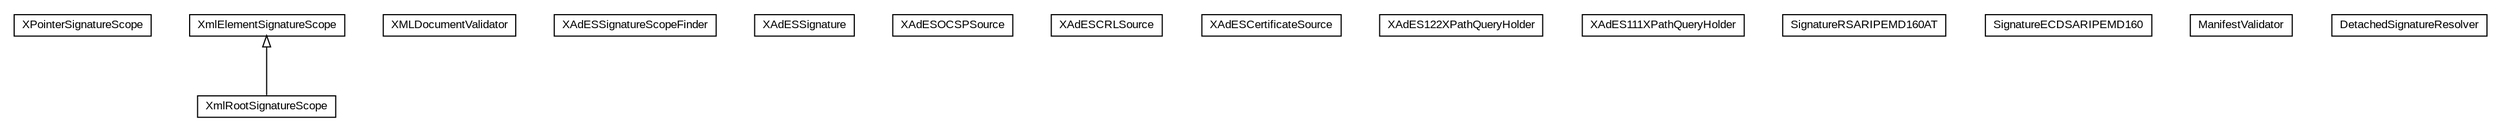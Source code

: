 #!/usr/local/bin/dot
#
# Class diagram 
# Generated by UMLGraph version R5_6-24-gf6e263 (http://www.umlgraph.org/)
#

digraph G {
	edge [fontname="arial",fontsize=10,labelfontname="arial",labelfontsize=10];
	node [fontname="arial",fontsize=10,shape=plaintext];
	nodesep=0.25;
	ranksep=0.5;
	// eu.europa.esig.dss.xades.validation.XPointerSignatureScope
	c80114 [label=<<table title="eu.europa.esig.dss.xades.validation.XPointerSignatureScope" border="0" cellborder="1" cellspacing="0" cellpadding="2" port="p" href="./XPointerSignatureScope.html">
		<tr><td><table border="0" cellspacing="0" cellpadding="1">
<tr><td align="center" balign="center"> XPointerSignatureScope </td></tr>
		</table></td></tr>
		</table>>, URL="./XPointerSignatureScope.html", fontname="arial", fontcolor="black", fontsize=10.0];
	// eu.europa.esig.dss.xades.validation.XmlRootSignatureScope
	c80115 [label=<<table title="eu.europa.esig.dss.xades.validation.XmlRootSignatureScope" border="0" cellborder="1" cellspacing="0" cellpadding="2" port="p" href="./XmlRootSignatureScope.html">
		<tr><td><table border="0" cellspacing="0" cellpadding="1">
<tr><td align="center" balign="center"> XmlRootSignatureScope </td></tr>
		</table></td></tr>
		</table>>, URL="./XmlRootSignatureScope.html", fontname="arial", fontcolor="black", fontsize=10.0];
	// eu.europa.esig.dss.xades.validation.XmlElementSignatureScope
	c80116 [label=<<table title="eu.europa.esig.dss.xades.validation.XmlElementSignatureScope" border="0" cellborder="1" cellspacing="0" cellpadding="2" port="p" href="./XmlElementSignatureScope.html">
		<tr><td><table border="0" cellspacing="0" cellpadding="1">
<tr><td align="center" balign="center"> XmlElementSignatureScope </td></tr>
		</table></td></tr>
		</table>>, URL="./XmlElementSignatureScope.html", fontname="arial", fontcolor="black", fontsize=10.0];
	// eu.europa.esig.dss.xades.validation.XMLDocumentValidator
	c80117 [label=<<table title="eu.europa.esig.dss.xades.validation.XMLDocumentValidator" border="0" cellborder="1" cellspacing="0" cellpadding="2" port="p" href="./XMLDocumentValidator.html">
		<tr><td><table border="0" cellspacing="0" cellpadding="1">
<tr><td align="center" balign="center"> XMLDocumentValidator </td></tr>
		</table></td></tr>
		</table>>, URL="./XMLDocumentValidator.html", fontname="arial", fontcolor="black", fontsize=10.0];
	// eu.europa.esig.dss.xades.validation.XAdESSignatureScopeFinder
	c80118 [label=<<table title="eu.europa.esig.dss.xades.validation.XAdESSignatureScopeFinder" border="0" cellborder="1" cellspacing="0" cellpadding="2" port="p" href="./XAdESSignatureScopeFinder.html">
		<tr><td><table border="0" cellspacing="0" cellpadding="1">
<tr><td align="center" balign="center"> XAdESSignatureScopeFinder </td></tr>
		</table></td></tr>
		</table>>, URL="./XAdESSignatureScopeFinder.html", fontname="arial", fontcolor="black", fontsize=10.0];
	// eu.europa.esig.dss.xades.validation.XAdESSignature
	c80119 [label=<<table title="eu.europa.esig.dss.xades.validation.XAdESSignature" border="0" cellborder="1" cellspacing="0" cellpadding="2" port="p" href="./XAdESSignature.html">
		<tr><td><table border="0" cellspacing="0" cellpadding="1">
<tr><td align="center" balign="center"> XAdESSignature </td></tr>
		</table></td></tr>
		</table>>, URL="./XAdESSignature.html", fontname="arial", fontcolor="black", fontsize=10.0];
	// eu.europa.esig.dss.xades.validation.XAdESOCSPSource
	c80120 [label=<<table title="eu.europa.esig.dss.xades.validation.XAdESOCSPSource" border="0" cellborder="1" cellspacing="0" cellpadding="2" port="p" href="./XAdESOCSPSource.html">
		<tr><td><table border="0" cellspacing="0" cellpadding="1">
<tr><td align="center" balign="center"> XAdESOCSPSource </td></tr>
		</table></td></tr>
		</table>>, URL="./XAdESOCSPSource.html", fontname="arial", fontcolor="black", fontsize=10.0];
	// eu.europa.esig.dss.xades.validation.XAdESCRLSource
	c80121 [label=<<table title="eu.europa.esig.dss.xades.validation.XAdESCRLSource" border="0" cellborder="1" cellspacing="0" cellpadding="2" port="p" href="./XAdESCRLSource.html">
		<tr><td><table border="0" cellspacing="0" cellpadding="1">
<tr><td align="center" balign="center"> XAdESCRLSource </td></tr>
		</table></td></tr>
		</table>>, URL="./XAdESCRLSource.html", fontname="arial", fontcolor="black", fontsize=10.0];
	// eu.europa.esig.dss.xades.validation.XAdESCertificateSource
	c80122 [label=<<table title="eu.europa.esig.dss.xades.validation.XAdESCertificateSource" border="0" cellborder="1" cellspacing="0" cellpadding="2" port="p" href="./XAdESCertificateSource.html">
		<tr><td><table border="0" cellspacing="0" cellpadding="1">
<tr><td align="center" balign="center"> XAdESCertificateSource </td></tr>
		</table></td></tr>
		</table>>, URL="./XAdESCertificateSource.html", fontname="arial", fontcolor="black", fontsize=10.0];
	// eu.europa.esig.dss.xades.validation.XAdES122XPathQueryHolder
	c80123 [label=<<table title="eu.europa.esig.dss.xades.validation.XAdES122XPathQueryHolder" border="0" cellborder="1" cellspacing="0" cellpadding="2" port="p" href="./XAdES122XPathQueryHolder.html">
		<tr><td><table border="0" cellspacing="0" cellpadding="1">
<tr><td align="center" balign="center"> XAdES122XPathQueryHolder </td></tr>
		</table></td></tr>
		</table>>, URL="./XAdES122XPathQueryHolder.html", fontname="arial", fontcolor="black", fontsize=10.0];
	// eu.europa.esig.dss.xades.validation.XAdES111XPathQueryHolder
	c80124 [label=<<table title="eu.europa.esig.dss.xades.validation.XAdES111XPathQueryHolder" border="0" cellborder="1" cellspacing="0" cellpadding="2" port="p" href="./XAdES111XPathQueryHolder.html">
		<tr><td><table border="0" cellspacing="0" cellpadding="1">
<tr><td align="center" balign="center"> XAdES111XPathQueryHolder </td></tr>
		</table></td></tr>
		</table>>, URL="./XAdES111XPathQueryHolder.html", fontname="arial", fontcolor="black", fontsize=10.0];
	// eu.europa.esig.dss.xades.validation.SignatureRSARIPEMD160AT
	c80125 [label=<<table title="eu.europa.esig.dss.xades.validation.SignatureRSARIPEMD160AT" border="0" cellborder="1" cellspacing="0" cellpadding="2" port="p" href="./SignatureRSARIPEMD160AT.html">
		<tr><td><table border="0" cellspacing="0" cellpadding="1">
<tr><td align="center" balign="center"> SignatureRSARIPEMD160AT </td></tr>
		</table></td></tr>
		</table>>, URL="./SignatureRSARIPEMD160AT.html", fontname="arial", fontcolor="black", fontsize=10.0];
	// eu.europa.esig.dss.xades.validation.SignatureECDSARIPEMD160
	c80126 [label=<<table title="eu.europa.esig.dss.xades.validation.SignatureECDSARIPEMD160" border="0" cellborder="1" cellspacing="0" cellpadding="2" port="p" href="./SignatureECDSARIPEMD160.html">
		<tr><td><table border="0" cellspacing="0" cellpadding="1">
<tr><td align="center" balign="center"> SignatureECDSARIPEMD160 </td></tr>
		</table></td></tr>
		</table>>, URL="./SignatureECDSARIPEMD160.html", fontname="arial", fontcolor="black", fontsize=10.0];
	// eu.europa.esig.dss.xades.validation.ManifestValidator
	c80127 [label=<<table title="eu.europa.esig.dss.xades.validation.ManifestValidator" border="0" cellborder="1" cellspacing="0" cellpadding="2" port="p" href="./ManifestValidator.html">
		<tr><td><table border="0" cellspacing="0" cellpadding="1">
<tr><td align="center" balign="center"> ManifestValidator </td></tr>
		</table></td></tr>
		</table>>, URL="./ManifestValidator.html", fontname="arial", fontcolor="black", fontsize=10.0];
	// eu.europa.esig.dss.xades.validation.DetachedSignatureResolver
	c80128 [label=<<table title="eu.europa.esig.dss.xades.validation.DetachedSignatureResolver" border="0" cellborder="1" cellspacing="0" cellpadding="2" port="p" href="./DetachedSignatureResolver.html">
		<tr><td><table border="0" cellspacing="0" cellpadding="1">
<tr><td align="center" balign="center"> DetachedSignatureResolver </td></tr>
		</table></td></tr>
		</table>>, URL="./DetachedSignatureResolver.html", fontname="arial", fontcolor="black", fontsize=10.0];
	//eu.europa.esig.dss.xades.validation.XmlRootSignatureScope extends eu.europa.esig.dss.xades.validation.XmlElementSignatureScope
	c80116:p -> c80115:p [dir=back,arrowtail=empty];
}

